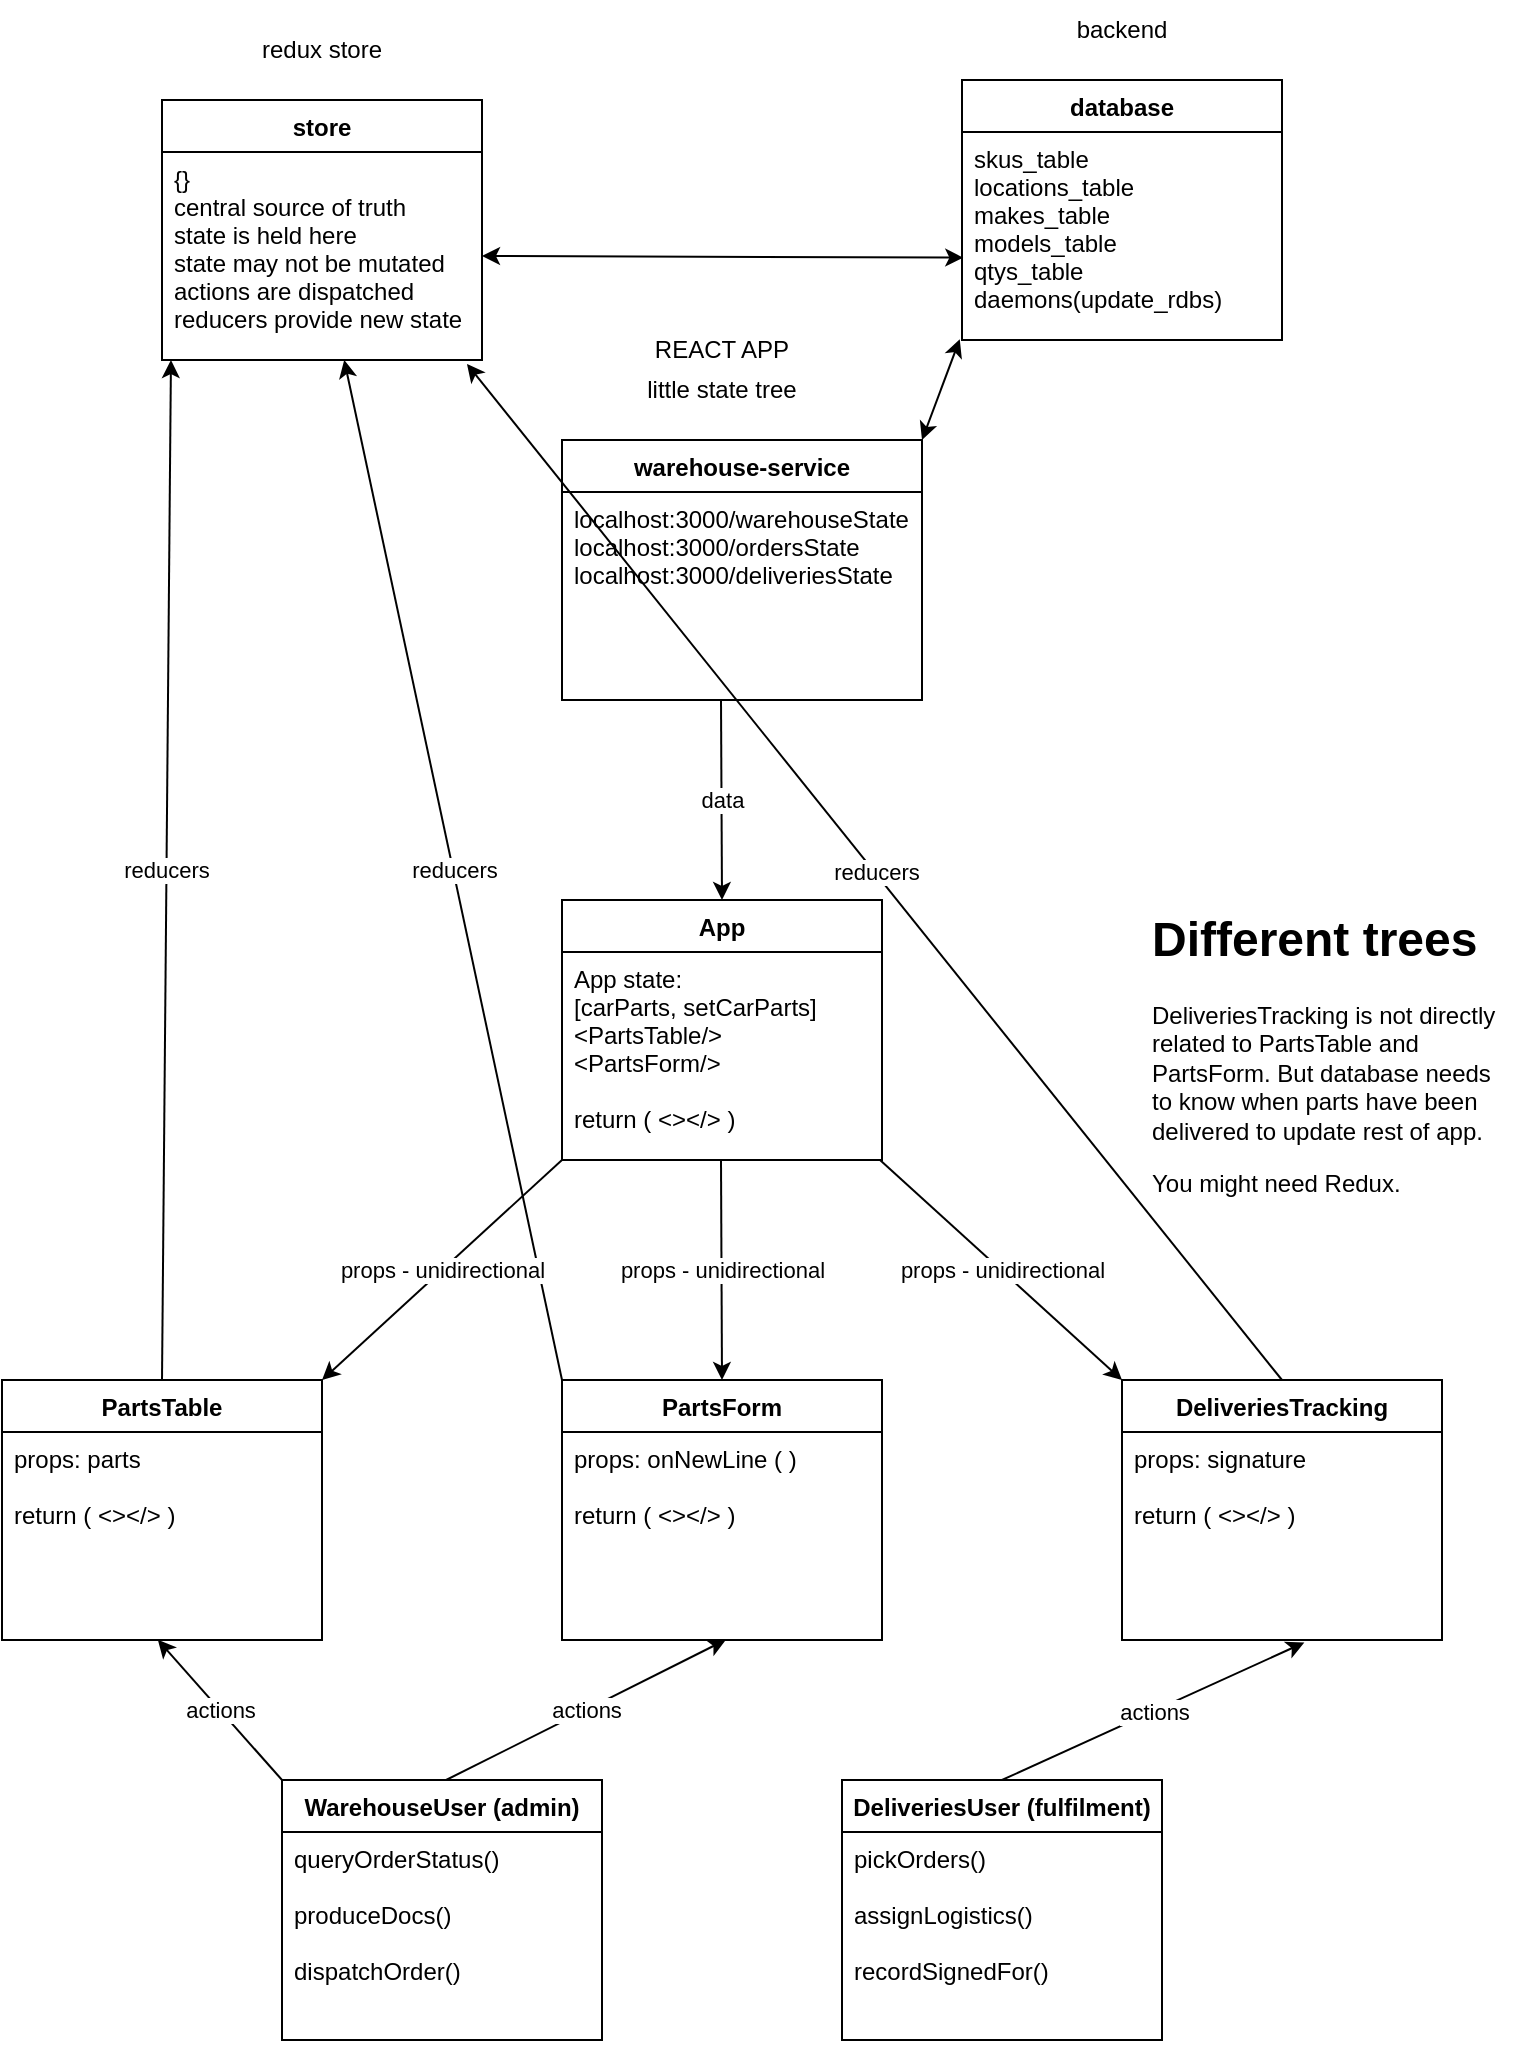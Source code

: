 <mxfile>
    <diagram id="vAh_kMF2SzeOEXdrh0rB" name="Page-1">
        <mxGraphModel dx="467" dy="406" grid="1" gridSize="10" guides="1" tooltips="1" connect="1" arrows="1" fold="1" page="1" pageScale="1" pageWidth="827" pageHeight="1169" math="0" shadow="0">
            <root>
                <mxCell id="0"/>
                <mxCell id="1" parent="0"/>
                <mxCell id="2" value="App" style="swimlane;fontStyle=1;align=center;verticalAlign=top;childLayout=stackLayout;horizontal=1;startSize=26;horizontalStack=0;resizeParent=1;resizeParentMax=0;resizeLast=0;collapsible=1;marginBottom=0;" parent="1" vertex="1">
                    <mxGeometry x="320" y="600" width="160" height="130" as="geometry"/>
                </mxCell>
                <mxCell id="3" value="App state:&#xa;[carParts, setCarParts]&#xa;&lt;PartsTable/&gt;&#xa;&lt;PartsForm/&gt;&#xa;&#xa;return ( &lt;&gt;&lt;/&gt; )&#xa;" style="text;strokeColor=none;fillColor=none;align=left;verticalAlign=top;spacingLeft=4;spacingRight=4;overflow=hidden;rotatable=0;points=[[0,0.5],[1,0.5]];portConstraint=eastwest;" parent="2" vertex="1">
                    <mxGeometry y="26" width="160" height="104" as="geometry"/>
                </mxCell>
                <mxCell id="6" value="warehouse-service" style="swimlane;fontStyle=1;align=center;verticalAlign=top;childLayout=stackLayout;horizontal=1;startSize=26;horizontalStack=0;resizeParent=1;resizeParentMax=0;resizeLast=0;collapsible=1;marginBottom=0;" parent="1" vertex="1">
                    <mxGeometry x="320" y="370" width="180" height="130" as="geometry"/>
                </mxCell>
                <mxCell id="48" value="" style="endArrow=classic;html=1;exitX=0.5;exitY=0;exitDx=0;exitDy=0;" parent="6" target="43" edge="1">
                    <mxGeometry relative="1" as="geometry">
                        <mxPoint y="470" as="sourcePoint"/>
                        <mxPoint x="4.48" y="-40" as="targetPoint"/>
                    </mxGeometry>
                </mxCell>
                <mxCell id="49" value="reducers" style="edgeLabel;resizable=0;html=1;align=center;verticalAlign=middle;" parent="48" connectable="0" vertex="1">
                    <mxGeometry relative="1" as="geometry"/>
                </mxCell>
                <mxCell id="7" value="localhost:3000/warehouseState&#xa;localhost:3000/ordersState&#xa;localhost:3000/deliveriesState" style="text;strokeColor=none;fillColor=none;align=left;verticalAlign=top;spacingLeft=4;spacingRight=4;overflow=hidden;rotatable=0;points=[[0,0.5],[1,0.5]];portConstraint=eastwest;" parent="6" vertex="1">
                    <mxGeometry y="26" width="180" height="104" as="geometry"/>
                </mxCell>
                <mxCell id="8" value="" style="endArrow=classic;html=1;entryX=0.5;entryY=0;entryDx=0;entryDy=0;" parent="1" target="2" edge="1">
                    <mxGeometry relative="1" as="geometry">
                        <mxPoint x="399.5" y="500" as="sourcePoint"/>
                        <mxPoint x="399.5" y="570" as="targetPoint"/>
                    </mxGeometry>
                </mxCell>
                <mxCell id="9" value="data" style="edgeLabel;resizable=0;html=1;align=center;verticalAlign=middle;" parent="8" connectable="0" vertex="1">
                    <mxGeometry relative="1" as="geometry"/>
                </mxCell>
                <mxCell id="10" value="PartsTable" style="swimlane;fontStyle=1;align=center;verticalAlign=top;childLayout=stackLayout;horizontal=1;startSize=26;horizontalStack=0;resizeParent=1;resizeParentMax=0;resizeLast=0;collapsible=1;marginBottom=0;" parent="1" vertex="1">
                    <mxGeometry x="40" y="840" width="160" height="130" as="geometry"/>
                </mxCell>
                <mxCell id="17" value="props: parts&#xa;&#xa;return ( &lt;&gt;&lt;/&gt; )" style="text;strokeColor=none;fillColor=none;align=left;verticalAlign=top;spacingLeft=4;spacingRight=4;overflow=hidden;rotatable=0;points=[[0,0.5],[1,0.5]];portConstraint=eastwest;" parent="10" vertex="1">
                    <mxGeometry y="26" width="160" height="104" as="geometry"/>
                </mxCell>
                <mxCell id="12" value="PartsForm" style="swimlane;fontStyle=1;align=center;verticalAlign=top;childLayout=stackLayout;horizontal=1;startSize=26;horizontalStack=0;resizeParent=1;resizeParentMax=0;resizeLast=0;collapsible=1;marginBottom=0;" parent="1" vertex="1">
                    <mxGeometry x="320" y="840" width="160" height="130" as="geometry"/>
                </mxCell>
                <mxCell id="16" value="props: onNewLine ( )&#xa;&#xa;return ( &lt;&gt;&lt;/&gt; )" style="text;strokeColor=none;fillColor=none;align=left;verticalAlign=top;spacingLeft=4;spacingRight=4;overflow=hidden;rotatable=0;points=[[0,0.5],[1,0.5]];portConstraint=eastwest;" parent="12" vertex="1">
                    <mxGeometry y="26" width="160" height="104" as="geometry"/>
                </mxCell>
                <mxCell id="14" value="DeliveriesTracking" style="swimlane;fontStyle=1;align=center;verticalAlign=top;childLayout=stackLayout;horizontal=1;startSize=26;horizontalStack=0;resizeParent=1;resizeParentMax=0;resizeLast=0;collapsible=1;marginBottom=0;" parent="1" vertex="1">
                    <mxGeometry x="600" y="840" width="160" height="130" as="geometry"/>
                </mxCell>
                <mxCell id="15" value="props: signature&#xa;&#xa;return ( &lt;&gt;&lt;/&gt; )" style="text;strokeColor=none;fillColor=none;align=left;verticalAlign=top;spacingLeft=4;spacingRight=4;overflow=hidden;rotatable=0;points=[[0,0.5],[1,0.5]];portConstraint=eastwest;" parent="14" vertex="1">
                    <mxGeometry y="26" width="160" height="104" as="geometry"/>
                </mxCell>
                <mxCell id="18" value="" style="endArrow=classic;html=1;entryX=1;entryY=0;entryDx=0;entryDy=0;" parent="1" target="10" edge="1">
                    <mxGeometry relative="1" as="geometry">
                        <mxPoint x="320" y="730" as="sourcePoint"/>
                        <mxPoint x="320.5" y="830" as="targetPoint"/>
                    </mxGeometry>
                </mxCell>
                <mxCell id="19" value="props - unidirectional" style="edgeLabel;resizable=0;html=1;align=center;verticalAlign=middle;" parent="18" connectable="0" vertex="1">
                    <mxGeometry relative="1" as="geometry"/>
                </mxCell>
                <mxCell id="20" value="" style="endArrow=classic;html=1;entryX=0;entryY=0;entryDx=0;entryDy=0;" parent="1" target="14" edge="1">
                    <mxGeometry relative="1" as="geometry">
                        <mxPoint x="479" y="730" as="sourcePoint"/>
                        <mxPoint x="479.5" y="830" as="targetPoint"/>
                    </mxGeometry>
                </mxCell>
                <mxCell id="21" value="props - unidirectional" style="edgeLabel;resizable=0;html=1;align=center;verticalAlign=middle;" parent="20" connectable="0" vertex="1">
                    <mxGeometry relative="1" as="geometry"/>
                </mxCell>
                <mxCell id="22" value="" style="endArrow=classic;html=1;entryX=0.5;entryY=0;entryDx=0;entryDy=0;" parent="1" target="12" edge="1">
                    <mxGeometry relative="1" as="geometry">
                        <mxPoint x="399.5" y="730" as="sourcePoint"/>
                        <mxPoint x="400" y="830" as="targetPoint"/>
                    </mxGeometry>
                </mxCell>
                <mxCell id="23" value="props - unidirectional" style="edgeLabel;resizable=0;html=1;align=center;verticalAlign=middle;" parent="22" connectable="0" vertex="1">
                    <mxGeometry relative="1" as="geometry"/>
                </mxCell>
                <mxCell id="24" value="little state tree" style="text;html=1;strokeColor=none;fillColor=none;align=center;verticalAlign=middle;whiteSpace=wrap;rounded=0;" parent="1" vertex="1">
                    <mxGeometry x="360" y="330" width="80" height="30" as="geometry"/>
                </mxCell>
                <mxCell id="25" value="WarehouseUser (admin)" style="swimlane;fontStyle=1;align=center;verticalAlign=top;childLayout=stackLayout;horizontal=1;startSize=26;horizontalStack=0;resizeParent=1;resizeParentMax=0;resizeLast=0;collapsible=1;marginBottom=0;" parent="1" vertex="1">
                    <mxGeometry x="180" y="1040" width="160" height="130" as="geometry"/>
                </mxCell>
                <mxCell id="26" value="queryOrderStatus()&#xa;&#xa;produceDocs()&#xa;&#xa;dispatchOrder()" style="text;strokeColor=none;fillColor=none;align=left;verticalAlign=top;spacingLeft=4;spacingRight=4;overflow=hidden;rotatable=0;points=[[0,0.5],[1,0.5]];portConstraint=eastwest;" parent="25" vertex="1">
                    <mxGeometry y="26" width="160" height="104" as="geometry"/>
                </mxCell>
                <mxCell id="27" value="DeliveriesUser (fulfilment)" style="swimlane;fontStyle=1;align=center;verticalAlign=top;childLayout=stackLayout;horizontal=1;startSize=26;horizontalStack=0;resizeParent=1;resizeParentMax=0;resizeLast=0;collapsible=1;marginBottom=0;" parent="1" vertex="1">
                    <mxGeometry x="460" y="1040" width="160" height="130" as="geometry"/>
                </mxCell>
                <mxCell id="28" value="pickOrders()&#xa;&#xa;assignLogistics()&#xa;&#xa;recordSignedFor()" style="text;strokeColor=none;fillColor=none;align=left;verticalAlign=top;spacingLeft=4;spacingRight=4;overflow=hidden;rotatable=0;points=[[0,0.5],[1,0.5]];portConstraint=eastwest;" parent="27" vertex="1">
                    <mxGeometry y="26" width="160" height="104" as="geometry"/>
                </mxCell>
                <mxCell id="29" value="database" style="swimlane;fontStyle=1;align=center;verticalAlign=top;childLayout=stackLayout;horizontal=1;startSize=26;horizontalStack=0;resizeParent=1;resizeParentMax=0;resizeLast=0;collapsible=1;marginBottom=0;" parent="1" vertex="1">
                    <mxGeometry x="520" y="190" width="160" height="130" as="geometry"/>
                </mxCell>
                <mxCell id="30" value="skus_table&#xa;locations_table&#xa;makes_table&#xa;models_table&#xa;qtys_table&#xa;daemons(update_rdbs)" style="text;strokeColor=none;fillColor=none;align=left;verticalAlign=top;spacingLeft=4;spacingRight=4;overflow=hidden;rotatable=0;points=[[0,0.5],[1,0.5]];portConstraint=eastwest;" parent="29" vertex="1">
                    <mxGeometry y="26" width="160" height="104" as="geometry"/>
                </mxCell>
                <mxCell id="32" value="backend" style="text;html=1;strokeColor=none;fillColor=none;align=center;verticalAlign=middle;whiteSpace=wrap;rounded=0;" parent="1" vertex="1">
                    <mxGeometry x="560" y="150" width="80" height="30" as="geometry"/>
                </mxCell>
                <mxCell id="33" value="REACT APP" style="text;html=1;strokeColor=none;fillColor=none;align=center;verticalAlign=middle;whiteSpace=wrap;rounded=0;" parent="1" vertex="1">
                    <mxGeometry x="360" y="310" width="80" height="30" as="geometry"/>
                </mxCell>
                <mxCell id="34" value="" style="endArrow=classic;html=1;entryX=0.487;entryY=0.999;entryDx=0;entryDy=0;entryPerimeter=0;" parent="1" target="17" edge="1">
                    <mxGeometry relative="1" as="geometry">
                        <mxPoint x="180" y="1040" as="sourcePoint"/>
                        <mxPoint x="60" y="1150" as="targetPoint"/>
                    </mxGeometry>
                </mxCell>
                <mxCell id="35" value="actions" style="edgeLabel;resizable=0;html=1;align=center;verticalAlign=middle;" parent="34" connectable="0" vertex="1">
                    <mxGeometry relative="1" as="geometry"/>
                </mxCell>
                <mxCell id="36" value="" style="endArrow=classic;html=1;entryX=0.57;entryY=1.012;entryDx=0;entryDy=0;entryPerimeter=0;exitX=0.5;exitY=0;exitDx=0;exitDy=0;" parent="1" source="27" target="15" edge="1">
                    <mxGeometry relative="1" as="geometry">
                        <mxPoint x="340" y="1040.1" as="sourcePoint"/>
                        <mxPoint x="277.92" y="969.996" as="targetPoint"/>
                    </mxGeometry>
                </mxCell>
                <mxCell id="37" value="actions" style="edgeLabel;resizable=0;html=1;align=center;verticalAlign=middle;" parent="36" connectable="0" vertex="1">
                    <mxGeometry relative="1" as="geometry"/>
                </mxCell>
                <mxCell id="38" value="" style="endArrow=classic;html=1;entryX=0.512;entryY=0.999;entryDx=0;entryDy=0;entryPerimeter=0;" parent="1" target="16" edge="1">
                    <mxGeometry relative="1" as="geometry">
                        <mxPoint x="262.08" y="1040" as="sourcePoint"/>
                        <mxPoint x="200.0" y="969.896" as="targetPoint"/>
                    </mxGeometry>
                </mxCell>
                <mxCell id="39" value="actions" style="edgeLabel;resizable=0;html=1;align=center;verticalAlign=middle;" parent="38" connectable="0" vertex="1">
                    <mxGeometry relative="1" as="geometry"/>
                </mxCell>
                <mxCell id="42" value="store" style="swimlane;fontStyle=1;align=center;verticalAlign=top;childLayout=stackLayout;horizontal=1;startSize=26;horizontalStack=0;resizeParent=1;resizeParentMax=0;resizeLast=0;collapsible=1;marginBottom=0;" parent="1" vertex="1">
                    <mxGeometry x="120" y="200" width="160" height="130" as="geometry"/>
                </mxCell>
                <mxCell id="43" value="{}&#xa;central source of truth&#xa;state is held here&#xa;state may not be mutated&#xa;actions are dispatched&#xa;reducers provide new state" style="text;strokeColor=none;fillColor=none;align=left;verticalAlign=top;spacingLeft=4;spacingRight=4;overflow=hidden;rotatable=0;points=[[0,0.5],[1,0.5]];portConstraint=eastwest;" parent="42" vertex="1">
                    <mxGeometry y="26" width="160" height="104" as="geometry"/>
                </mxCell>
                <mxCell id="44" value="redux store" style="text;html=1;strokeColor=none;fillColor=none;align=center;verticalAlign=middle;whiteSpace=wrap;rounded=0;" parent="1" vertex="1">
                    <mxGeometry x="160" y="160" width="80" height="30" as="geometry"/>
                </mxCell>
                <mxCell id="45" value="" style="endArrow=classic;html=1;entryX=0.028;entryY=1;entryDx=0;entryDy=0;entryPerimeter=0;exitX=0.5;exitY=0;exitDx=0;exitDy=0;" parent="1" source="10" target="43" edge="1">
                    <mxGeometry relative="1" as="geometry">
                        <mxPoint x="239" y="1040" as="sourcePoint"/>
                        <mxPoint x="239" y="330" as="targetPoint"/>
                    </mxGeometry>
                </mxCell>
                <mxCell id="46" value="reducers" style="edgeLabel;resizable=0;html=1;align=center;verticalAlign=middle;" parent="45" connectable="0" vertex="1">
                    <mxGeometry relative="1" as="geometry"/>
                </mxCell>
                <mxCell id="47" value="" style="endArrow=classic;startArrow=classic;html=1;exitX=1;exitY=0.5;exitDx=0;exitDy=0;entryX=0.004;entryY=0.604;entryDx=0;entryDy=0;entryPerimeter=0;" parent="1" source="43" target="30" edge="1">
                    <mxGeometry width="50" height="50" relative="1" as="geometry">
                        <mxPoint x="190" y="410" as="sourcePoint"/>
                        <mxPoint x="260" y="480" as="targetPoint"/>
                    </mxGeometry>
                </mxCell>
                <mxCell id="50" value="" style="endArrow=classic;html=1;exitX=0.5;exitY=0;exitDx=0;exitDy=0;entryX=0.953;entryY=1.019;entryDx=0;entryDy=0;entryPerimeter=0;" parent="1" target="43" edge="1">
                    <mxGeometry relative="1" as="geometry">
                        <mxPoint x="680" y="840" as="sourcePoint"/>
                        <mxPoint x="571.103" y="330" as="targetPoint"/>
                    </mxGeometry>
                </mxCell>
                <mxCell id="51" value="reducers" style="edgeLabel;resizable=0;html=1;align=center;verticalAlign=middle;" parent="50" connectable="0" vertex="1">
                    <mxGeometry relative="1" as="geometry"/>
                </mxCell>
                <mxCell id="52" value="" style="endArrow=classic;startArrow=classic;html=1;exitX=1;exitY=0;exitDx=0;exitDy=0;entryX=-0.007;entryY=0.996;entryDx=0;entryDy=0;entryPerimeter=0;" parent="1" source="6" target="30" edge="1">
                    <mxGeometry width="50" height="50" relative="1" as="geometry">
                        <mxPoint x="290" y="288" as="sourcePoint"/>
                        <mxPoint x="530" y="280.5" as="targetPoint"/>
                    </mxGeometry>
                </mxCell>
                <mxCell id="53" value="&lt;h1&gt;Different trees&lt;/h1&gt;&lt;p&gt;DeliveriesTracking is not directly related to&amp;nbsp;&lt;span style=&quot;background-color: initial;&quot;&gt;PartsTable and PartsForm. But database needs to know when parts have been delivered to update rest of app.&amp;nbsp;&lt;/span&gt;&lt;/p&gt;&lt;p&gt;&lt;span style=&quot;background-color: initial;&quot;&gt;You might need Redux.&lt;/span&gt;&lt;/p&gt;" style="text;html=1;strokeColor=none;fillColor=none;spacing=5;spacingTop=-20;whiteSpace=wrap;overflow=hidden;rounded=0;" parent="1" vertex="1">
                    <mxGeometry x="610" y="600" width="190" height="170" as="geometry"/>
                </mxCell>
            </root>
        </mxGraphModel>
    </diagram>
    <diagram id="wDXQebyVytS5o6Ol52Re" name="Page-2">
        <mxGraphModel dx="467" dy="406" grid="1" gridSize="10" guides="1" tooltips="1" connect="1" arrows="1" fold="1" page="1" pageScale="1" pageWidth="827" pageHeight="1169" math="0" shadow="0">
            <root>
                <mxCell id="0"/>
                <mxCell id="1" parent="0"/>
            </root>
        </mxGraphModel>
    </diagram>
</mxfile>